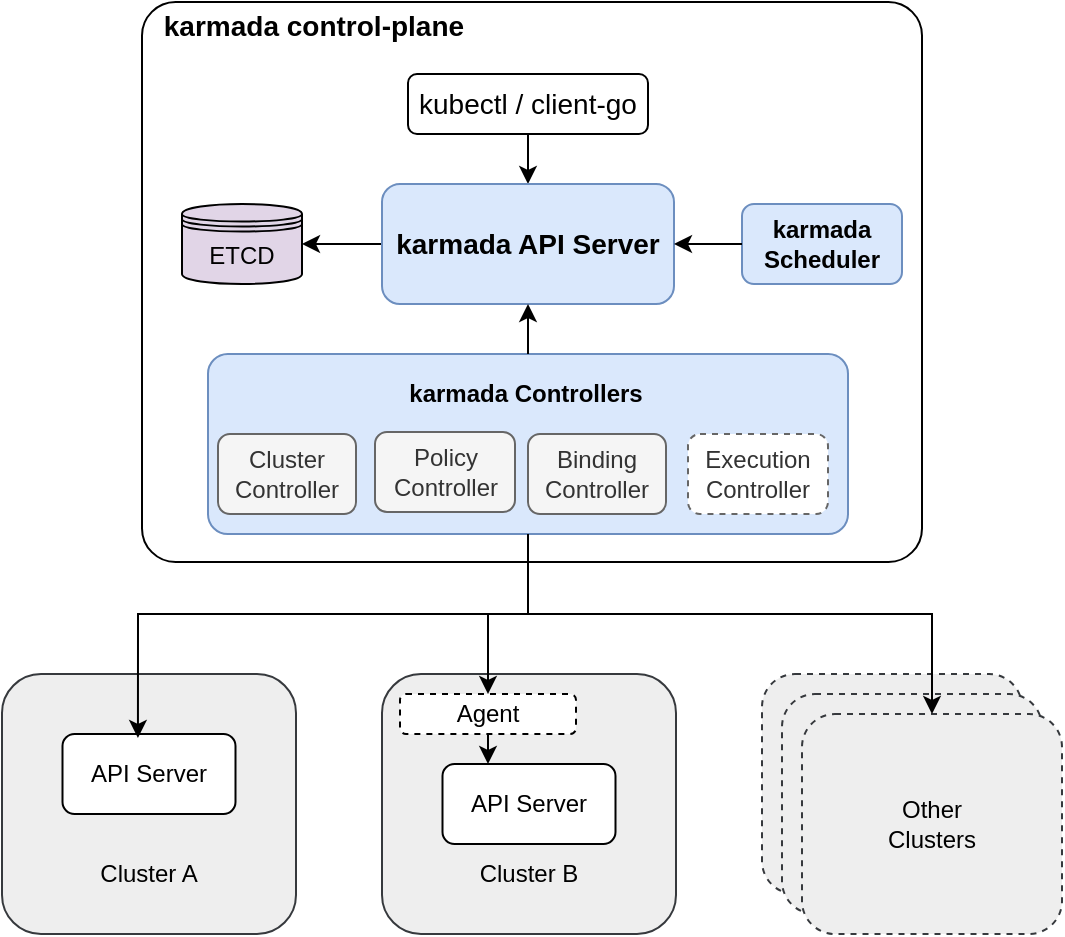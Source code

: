 <mxfile version="14.5.0" type="device"><diagram id="d3edZf_nAvSGJ7Mxgo-U" name="Page-1"><mxGraphModel dx="1185" dy="705" grid="1" gridSize="10" guides="1" tooltips="1" connect="1" arrows="1" fold="1" page="1" pageScale="1" pageWidth="827" pageHeight="1169" math="0" shadow="0"><root><mxCell id="0"/><mxCell id="1" parent="0"/><mxCell id="mpeQ21dQU-dsfatLRpuf-14" value="" style="rounded=1;whiteSpace=wrap;html=1;arcSize=6;" parent="1" vertex="1"><mxGeometry x="240" y="54" width="390" height="280" as="geometry"/></mxCell><mxCell id="6W26Y2-vE53WIyYQQCIl-2" value="ETCD" style="shape=datastore;whiteSpace=wrap;html=1;fillColor=#E1D5E7;" parent="1" vertex="1"><mxGeometry x="260" y="155" width="60" height="40" as="geometry"/></mxCell><mxCell id="6W26Y2-vE53WIyYQQCIl-4" value="" style="edgeStyle=orthogonalEdgeStyle;rounded=0;orthogonalLoop=1;jettySize=auto;html=1;" parent="1" source="6W26Y2-vE53WIyYQQCIl-5" target="6W26Y2-vE53WIyYQQCIl-2" edge="1"><mxGeometry relative="1" as="geometry"/></mxCell><mxCell id="Y8-53_aBnc4z20mvS2gP-2" value="" style="edgeStyle=orthogonalEdgeStyle;rounded=0;orthogonalLoop=1;jettySize=auto;html=1;startArrow=classic;startFill=1;fillColor=#ffffff;fontSize=14;endArrow=none;endFill=0;" parent="1" source="6W26Y2-vE53WIyYQQCIl-5" target="Y8-53_aBnc4z20mvS2gP-1" edge="1"><mxGeometry relative="1" as="geometry"/></mxCell><mxCell id="6W26Y2-vE53WIyYQQCIl-5" value="karmada API Server" style="rounded=1;whiteSpace=wrap;html=1;fillColor=#dae8fc;strokeColor=#6c8ebf;fontSize=14;fontStyle=1" parent="1" vertex="1"><mxGeometry x="360" y="145" width="146" height="60" as="geometry"/></mxCell><mxCell id="mpeQ21dQU-dsfatLRpuf-8" value="" style="group;rounded=1;arcSize=7;glass=0;" parent="1" vertex="1" connectable="0"><mxGeometry x="273" y="230" width="320" height="90" as="geometry"/></mxCell><mxCell id="mpeQ21dQU-dsfatLRpuf-6" value="" style="rounded=1;whiteSpace=wrap;html=1;fillColor=#dae8fc;strokeColor=#6c8ebf;arcSize=11;" parent="mpeQ21dQU-dsfatLRpuf-8" vertex="1"><mxGeometry width="320" height="90.0" as="geometry"/></mxCell><mxCell id="DnSRSMCT-xzqVR_LUJkq-33" value="Policy Controller" style="rounded=1;whiteSpace=wrap;html=1;fillColor=#f5f5f5;strokeColor=#666666;fontColor=#333333;" parent="mpeQ21dQU-dsfatLRpuf-8" vertex="1"><mxGeometry x="83.5" y="39.0" width="70" height="40.0" as="geometry"/></mxCell><mxCell id="6W26Y2-vE53WIyYQQCIl-13" value="Binding&lt;br&gt;Controller" style="rounded=1;whiteSpace=wrap;html=1;fillColor=#f5f5f5;strokeColor=#666666;fontColor=#333333;" parent="mpeQ21dQU-dsfatLRpuf-8" vertex="1"><mxGeometry x="160" y="40.0" width="69" height="40.0" as="geometry"/></mxCell><mxCell id="6W26Y2-vE53WIyYQQCIl-26" value="Execution&lt;br&gt;Controller" style="rounded=1;whiteSpace=wrap;html=1;strokeColor=#666666;fontColor=#333333;dashed=1;" parent="mpeQ21dQU-dsfatLRpuf-8" vertex="1"><mxGeometry x="240" y="40.0" width="70" height="40.0" as="geometry"/></mxCell><mxCell id="mpeQ21dQU-dsfatLRpuf-4" value="Cluster&lt;br&gt;Controller" style="rounded=1;whiteSpace=wrap;html=1;fillColor=#f5f5f5;strokeColor=#666666;fontColor=#333333;" parent="mpeQ21dQU-dsfatLRpuf-8" vertex="1"><mxGeometry x="5" y="40.0" width="69" height="40.0" as="geometry"/></mxCell><mxCell id="mpeQ21dQU-dsfatLRpuf-7" value="&lt;b&gt;karmada Controllers&lt;/b&gt;" style="text;html=1;strokeColor=none;fillColor=none;align=center;verticalAlign=middle;whiteSpace=wrap;rounded=0;" parent="mpeQ21dQU-dsfatLRpuf-8" vertex="1"><mxGeometry x="64" y="10.0" width="190" height="20.0" as="geometry"/></mxCell><mxCell id="mpeQ21dQU-dsfatLRpuf-9" value="karmada Scheduler" style="rounded=1;whiteSpace=wrap;html=1;fillColor=#dae8fc;strokeColor=#6c8ebf;fontStyle=1" parent="1" vertex="1"><mxGeometry x="540" y="155" width="80" height="40" as="geometry"/></mxCell><mxCell id="mpeQ21dQU-dsfatLRpuf-12" value="" style="endArrow=classic;html=1;exitX=0;exitY=0.5;exitDx=0;exitDy=0;entryX=1;entryY=0.5;entryDx=0;entryDy=0;" parent="1" source="mpeQ21dQU-dsfatLRpuf-9" target="6W26Y2-vE53WIyYQQCIl-5" edge="1"><mxGeometry width="50" height="50" relative="1" as="geometry"><mxPoint x="380" y="370" as="sourcePoint"/><mxPoint x="430" y="320" as="targetPoint"/></mxGeometry></mxCell><mxCell id="mpeQ21dQU-dsfatLRpuf-13" value="" style="endArrow=classic;html=1;entryX=0.5;entryY=1;entryDx=0;entryDy=0;exitX=0.5;exitY=0;exitDx=0;exitDy=0;" parent="1" source="mpeQ21dQU-dsfatLRpuf-6" target="6W26Y2-vE53WIyYQQCIl-5" edge="1"><mxGeometry width="50" height="50" relative="1" as="geometry"><mxPoint x="380" y="370" as="sourcePoint"/><mxPoint x="430" y="320" as="targetPoint"/></mxGeometry></mxCell><mxCell id="mpeQ21dQU-dsfatLRpuf-15" value="&lt;span style=&quot;font-size: 14px&quot;&gt;&lt;span&gt;&amp;nbsp;karmada control-plane&lt;/span&gt;&lt;/span&gt;" style="text;html=1;strokeColor=none;fillColor=none;align=left;verticalAlign=middle;whiteSpace=wrap;rounded=0;fontStyle=1" parent="1" vertex="1"><mxGeometry x="245" y="56" width="167" height="20" as="geometry"/></mxCell><mxCell id="mpeQ21dQU-dsfatLRpuf-23" value="" style="group;rounded=1;" parent="1" vertex="1" connectable="0"><mxGeometry x="170" y="390" width="147" height="130" as="geometry"/></mxCell><mxCell id="mpeQ21dQU-dsfatLRpuf-16" value="" style="rounded=1;whiteSpace=wrap;html=1;fillColor=#eeeeee;strokeColor=#36393d;" parent="mpeQ21dQU-dsfatLRpuf-23" vertex="1"><mxGeometry width="147" height="130" as="geometry"/></mxCell><mxCell id="mpeQ21dQU-dsfatLRpuf-17" value="API Server" style="rounded=1;whiteSpace=wrap;html=1;" parent="mpeQ21dQU-dsfatLRpuf-23" vertex="1"><mxGeometry x="30.25" y="30" width="86.5" height="40" as="geometry"/></mxCell><mxCell id="mpeQ21dQU-dsfatLRpuf-18" value="Cluster A" style="text;html=1;strokeColor=none;fillColor=none;align=center;verticalAlign=middle;whiteSpace=wrap;rounded=1;" parent="mpeQ21dQU-dsfatLRpuf-23" vertex="1"><mxGeometry x="20" y="90" width="107" height="20" as="geometry"/></mxCell><mxCell id="mpeQ21dQU-dsfatLRpuf-24" value="Agent" style="group;rounded=1;" parent="1" vertex="1" connectable="0"><mxGeometry x="360" y="390" width="147" height="130" as="geometry"/></mxCell><mxCell id="mpeQ21dQU-dsfatLRpuf-25" value="" style="rounded=1;whiteSpace=wrap;html=1;fillColor=#eeeeee;strokeColor=#36393d;" parent="mpeQ21dQU-dsfatLRpuf-24" vertex="1"><mxGeometry width="147" height="130" as="geometry"/></mxCell><mxCell id="mpeQ21dQU-dsfatLRpuf-26" value="API Server" style="rounded=1;whiteSpace=wrap;html=1;" parent="mpeQ21dQU-dsfatLRpuf-24" vertex="1"><mxGeometry x="30.25" y="45" width="86.5" height="40" as="geometry"/></mxCell><mxCell id="mpeQ21dQU-dsfatLRpuf-27" value="Cluster B" style="text;html=1;strokeColor=none;fillColor=none;align=center;verticalAlign=middle;whiteSpace=wrap;rounded=1;" parent="mpeQ21dQU-dsfatLRpuf-24" vertex="1"><mxGeometry x="20" y="90" width="107" height="20" as="geometry"/></mxCell><mxCell id="w8RRH-cT4Xdpe33uoAB4-7" value="" style="edgeStyle=orthogonalEdgeStyle;rounded=0;orthogonalLoop=1;jettySize=auto;html=1;" edge="1" parent="mpeQ21dQU-dsfatLRpuf-24" source="w8RRH-cT4Xdpe33uoAB4-3"><mxGeometry relative="1" as="geometry"><mxPoint x="53" y="45" as="targetPoint"/><Array as="points"><mxPoint x="53" y="45"/></Array></mxGeometry></mxCell><mxCell id="w8RRH-cT4Xdpe33uoAB4-3" value="Agent" style="rounded=1;whiteSpace=wrap;html=1;dashed=1;" vertex="1" parent="mpeQ21dQU-dsfatLRpuf-24"><mxGeometry x="9" y="10" width="88" height="20" as="geometry"/></mxCell><mxCell id="mpeQ21dQU-dsfatLRpuf-28" value="" style="rounded=1;whiteSpace=wrap;html=1;dashed=1;fillColor=#eeeeee;strokeColor=#36393d;" parent="1" vertex="1"><mxGeometry x="550" y="390" width="130" height="110" as="geometry"/></mxCell><mxCell id="mpeQ21dQU-dsfatLRpuf-29" value="" style="rounded=1;whiteSpace=wrap;html=1;dashed=1;fillColor=#eeeeee;strokeColor=#36393d;" parent="1" vertex="1"><mxGeometry x="560" y="400" width="130" height="110" as="geometry"/></mxCell><mxCell id="mpeQ21dQU-dsfatLRpuf-30" value="Other&lt;br&gt;Clusters" style="rounded=1;whiteSpace=wrap;html=1;dashed=1;fillColor=#eeeeee;strokeColor=#36393d;" parent="1" vertex="1"><mxGeometry x="570" y="410" width="130" height="110" as="geometry"/></mxCell><mxCell id="mpeQ21dQU-dsfatLRpuf-31" value="" style="endArrow=classic;html=1;entryX=0.436;entryY=0.05;entryDx=0;entryDy=0;entryPerimeter=0;rounded=0;exitX=0.5;exitY=1;exitDx=0;exitDy=0;" parent="1" source="mpeQ21dQU-dsfatLRpuf-6" target="mpeQ21dQU-dsfatLRpuf-17" edge="1"><mxGeometry width="50" height="50" relative="1" as="geometry"><mxPoint x="434" y="322" as="sourcePoint"/><mxPoint x="440" y="310" as="targetPoint"/><Array as="points"><mxPoint x="433" y="360"/><mxPoint x="238" y="360"/></Array></mxGeometry></mxCell><mxCell id="mpeQ21dQU-dsfatLRpuf-32" value="" style="endArrow=classic;html=1;rounded=0;exitX=0.5;exitY=1;exitDx=0;exitDy=0;entryX=0.5;entryY=0;entryDx=0;entryDy=0;" parent="1" target="w8RRH-cT4Xdpe33uoAB4-3" edge="1" source="mpeQ21dQU-dsfatLRpuf-6"><mxGeometry width="50" height="50" relative="1" as="geometry"><mxPoint x="327" y="370" as="sourcePoint"/><mxPoint x="375" y="410" as="targetPoint"/><Array as="points"><mxPoint x="433" y="360"/><mxPoint x="413" y="360"/></Array></mxGeometry></mxCell><mxCell id="mpeQ21dQU-dsfatLRpuf-33" value="" style="endArrow=classic;html=1;rounded=0;entryX=0.5;entryY=0;entryDx=0;entryDy=0;" parent="1" target="mpeQ21dQU-dsfatLRpuf-30" edge="1"><mxGeometry width="50" height="50" relative="1" as="geometry"><mxPoint x="407" y="360" as="sourcePoint"/><mxPoint x="407" y="310" as="targetPoint"/><Array as="points"><mxPoint x="635" y="360"/></Array></mxGeometry></mxCell><mxCell id="Y8-53_aBnc4z20mvS2gP-1" value="kubectl / client-go" style="rounded=1;whiteSpace=wrap;html=1;fontSize=14;" parent="1" vertex="1"><mxGeometry x="373" y="90" width="120" height="30" as="geometry"/></mxCell></root></mxGraphModel></diagram></mxfile>